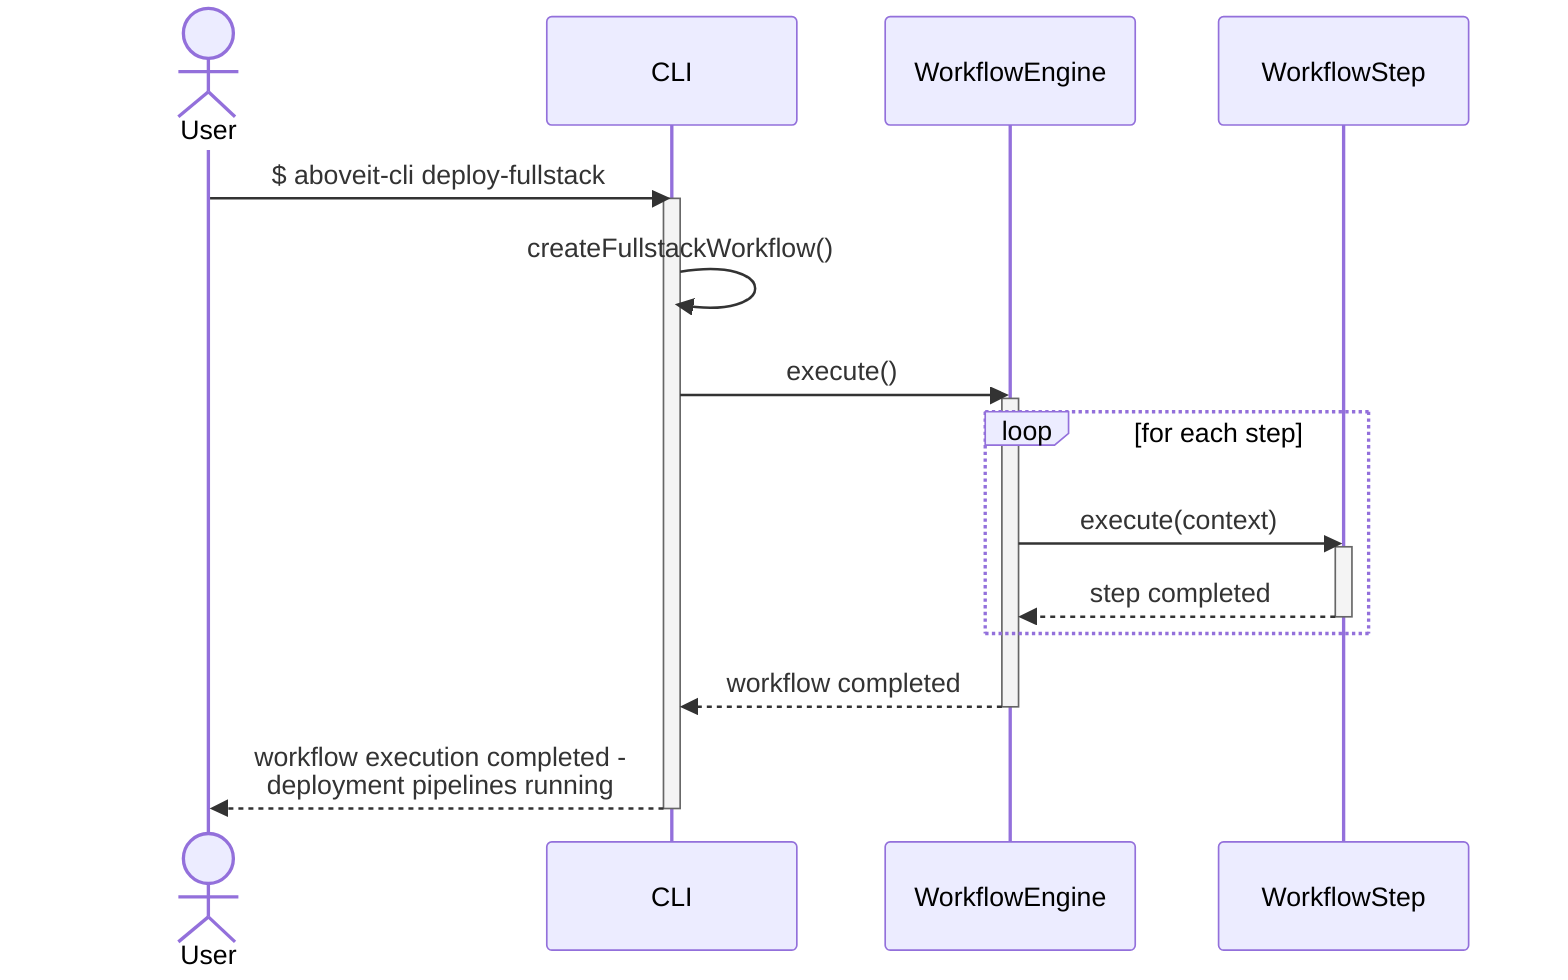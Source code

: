 ---
config:
  theme: default
  look: classic
---
sequenceDiagram
    actor User
    participant CLI
    participant WE as WorkflowEngine
    participant WS as WorkflowStep
    
    User->>CLI: $ aboveit-cli deploy-fullstack
    activate CLI
    CLI->>CLI: createFullstackWorkflow()
    CLI->>WE: execute()
    activate WE

    loop for each step
        WE->>WS: execute(context)
        activate WS
        WS-->>WE: step completed
        deactivate WS
    end
    WE-->>CLI: workflow completed
    deactivate WE
    CLI-->>User: workflow execution completed -<br>deployment pipelines running
    deactivate CLI